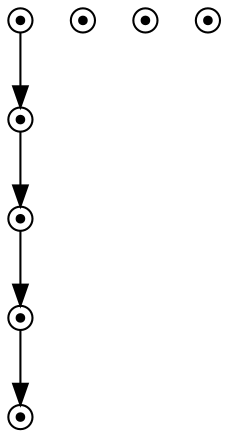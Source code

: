 digraph G {
Player1X1XGround0X1XSausage00X1XSausage10X1XIsland0X1X		[ label="" shape=point peripheries=2 ];
Player1X1XGround0X1XSausage01X2XSausage10X1XIsland0X1X		[ label="" shape=point peripheries=2 ];
Player1X1XGround0X1XSausage01X2XSausage10X1XIsland1X1X		[ label="" shape=point peripheries=2 ];
Player1X1XGround0X1XSausage01X2XSausage11X2XIsland1X1X		[ label="" shape=point peripheries=2 ];
Player1X1XGround0X1XSausage01X0XSausage11X2XIsland1X1X		[ label="" shape=point peripheries=2 ];
Player1X1XGround0X1XSausage02X0XSausage12X2XIsland2X1X		[ label="" shape=point peripheries=2 ];
Player1X1XGround0X1XSausage03X0XSausage13X2XIsland3X1X		[ label="" shape=point peripheries=2 ];
Player1X1XGround0X1XSausage04X0XSausage14X2XIsland4X1X		[ label="" shape=point peripheries=2 ];
	"Player1X1XGround0X1XSausage00X1XSausage10X1XIsland0X1X" -> "Player1X1XGround0X1XSausage01X2XSausage10X1XIsland0X1X";
	"Player1X1XGround0X1XSausage01X2XSausage10X1XIsland0X1X" -> "Player1X1XGround0X1XSausage01X2XSausage10X1XIsland1X1X";
	"Player1X1XGround0X1XSausage01X2XSausage10X1XIsland1X1X" -> "Player1X1XGround0X1XSausage01X2XSausage11X2XIsland1X1X";
	"Player1X1XGround0X1XSausage01X2XSausage11X2XIsland1X1X" -> "Player1X1XGround0X1XSausage01X0XSausage11X2XIsland1X1X";
}